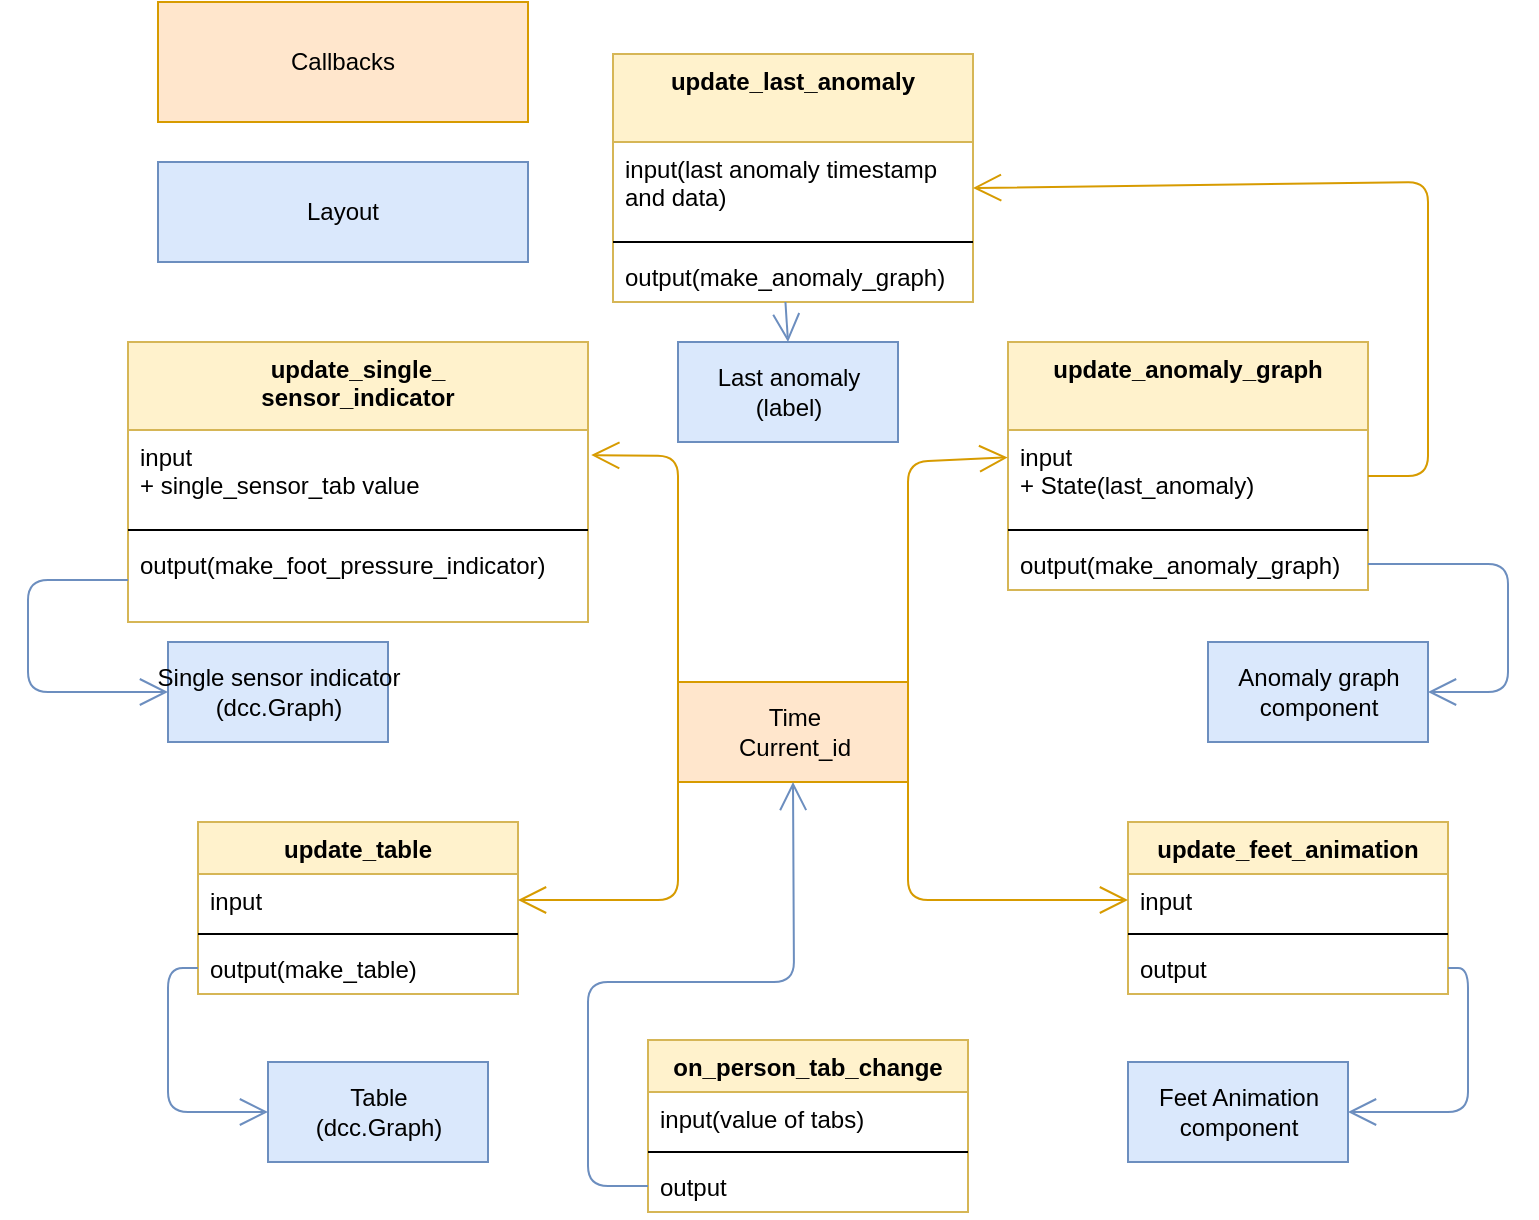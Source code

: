 <mxfile version="12.5.5" type="device"><diagram name="Page-1" id="929967ad-93f9-6ef4-fab6-5d389245f69c"><mxGraphModel dx="946" dy="584" grid="1" gridSize="10" guides="1" tooltips="1" connect="1" arrows="1" fold="1" page="1" pageScale="1.5" pageWidth="1169" pageHeight="826" background="none" math="0" shadow="0"><root><mxCell id="0" style=";html=1;"/><mxCell id="1" style=";html=1;" parent="0"/><mxCell id="TSOpIEAIxo5Q2BIK7X9O-1" value="Time&lt;br&gt;Current_id" style="html=1;fillColor=#ffe6cc;strokeColor=#d79b00;" parent="1" vertex="1"><mxGeometry x="725" y="670" width="115" height="50" as="geometry"/></mxCell><mxCell id="TSOpIEAIxo5Q2BIK7X9O-2" value="update_feet_animation" style="swimlane;fontStyle=1;align=center;verticalAlign=top;childLayout=stackLayout;horizontal=1;startSize=26;horizontalStack=0;resizeParent=1;resizeParentMax=0;resizeLast=0;collapsible=1;marginBottom=0;fillColor=#fff2cc;strokeColor=#d6b656;" parent="1" vertex="1"><mxGeometry x="950" y="740" width="160" height="86" as="geometry"/></mxCell><mxCell id="TSOpIEAIxo5Q2BIK7X9O-3" value="input" style="text;strokeColor=none;fillColor=none;align=left;verticalAlign=top;spacingLeft=4;spacingRight=4;overflow=hidden;rotatable=0;points=[[0,0.5],[1,0.5]];portConstraint=eastwest;" parent="TSOpIEAIxo5Q2BIK7X9O-2" vertex="1"><mxGeometry y="26" width="160" height="26" as="geometry"/></mxCell><mxCell id="TSOpIEAIxo5Q2BIK7X9O-4" value="" style="line;strokeWidth=1;fillColor=none;align=left;verticalAlign=middle;spacingTop=-1;spacingLeft=3;spacingRight=3;rotatable=0;labelPosition=right;points=[];portConstraint=eastwest;" parent="TSOpIEAIxo5Q2BIK7X9O-2" vertex="1"><mxGeometry y="52" width="160" height="8" as="geometry"/></mxCell><mxCell id="TSOpIEAIxo5Q2BIK7X9O-5" value="output" style="text;strokeColor=none;fillColor=none;align=left;verticalAlign=top;spacingLeft=4;spacingRight=4;overflow=hidden;rotatable=0;points=[[0,0.5],[1,0.5]];portConstraint=eastwest;" parent="TSOpIEAIxo5Q2BIK7X9O-2" vertex="1"><mxGeometry y="60" width="160" height="26" as="geometry"/></mxCell><mxCell id="TSOpIEAIxo5Q2BIK7X9O-6" value="" style="endArrow=open;endFill=1;endSize=12;html=1;exitX=1;exitY=1;exitDx=0;exitDy=0;entryX=0;entryY=0.5;entryDx=0;entryDy=0;fillColor=#ffe6cc;strokeColor=#d79b00;" parent="1" source="TSOpIEAIxo5Q2BIK7X9O-1" target="TSOpIEAIxo5Q2BIK7X9O-3" edge="1"><mxGeometry width="160" relative="1" as="geometry"><mxPoint x="880" y="600" as="sourcePoint"/><mxPoint x="1040" y="600" as="targetPoint"/><Array as="points"><mxPoint x="840" y="779"/></Array></mxGeometry></mxCell><mxCell id="TSOpIEAIxo5Q2BIK7X9O-7" value="Feet Animation &lt;br&gt;component" style="html=1;fillColor=#dae8fc;strokeColor=#6c8ebf;" parent="1" vertex="1"><mxGeometry x="950" y="860" width="110" height="50" as="geometry"/></mxCell><mxCell id="TSOpIEAIxo5Q2BIK7X9O-8" value="" style="endArrow=open;endFill=1;endSize=12;html=1;exitX=1;exitY=0.5;exitDx=0;exitDy=0;entryX=1;entryY=0.5;entryDx=0;entryDy=0;fillColor=#dae8fc;strokeColor=#6c8ebf;" parent="1" source="TSOpIEAIxo5Q2BIK7X9O-5" target="TSOpIEAIxo5Q2BIK7X9O-7" edge="1"><mxGeometry width="160" relative="1" as="geometry"><mxPoint x="1100" y="810" as="sourcePoint"/><mxPoint x="1260" y="810" as="targetPoint"/><Array as="points"><mxPoint x="1120" y="813"/><mxPoint x="1120" y="885"/></Array></mxGeometry></mxCell><mxCell id="TSOpIEAIxo5Q2BIK7X9O-9" value="update_table" style="swimlane;fontStyle=1;align=center;verticalAlign=top;childLayout=stackLayout;horizontal=1;startSize=26;horizontalStack=0;resizeParent=1;resizeParentMax=0;resizeLast=0;collapsible=1;marginBottom=0;fillColor=#fff2cc;strokeColor=#d6b656;" parent="1" vertex="1"><mxGeometry x="485" y="740" width="160" height="86" as="geometry"/></mxCell><mxCell id="TSOpIEAIxo5Q2BIK7X9O-10" value="input" style="text;strokeColor=none;fillColor=none;align=left;verticalAlign=top;spacingLeft=4;spacingRight=4;overflow=hidden;rotatable=0;points=[[0,0.5],[1,0.5]];portConstraint=eastwest;" parent="TSOpIEAIxo5Q2BIK7X9O-9" vertex="1"><mxGeometry y="26" width="160" height="26" as="geometry"/></mxCell><mxCell id="TSOpIEAIxo5Q2BIK7X9O-11" value="" style="line;strokeWidth=1;fillColor=none;align=left;verticalAlign=middle;spacingTop=-1;spacingLeft=3;spacingRight=3;rotatable=0;labelPosition=right;points=[];portConstraint=eastwest;" parent="TSOpIEAIxo5Q2BIK7X9O-9" vertex="1"><mxGeometry y="52" width="160" height="8" as="geometry"/></mxCell><mxCell id="TSOpIEAIxo5Q2BIK7X9O-12" value="output(make_table)" style="text;strokeColor=none;fillColor=none;align=left;verticalAlign=top;spacingLeft=4;spacingRight=4;overflow=hidden;rotatable=0;points=[[0,0.5],[1,0.5]];portConstraint=eastwest;" parent="TSOpIEAIxo5Q2BIK7X9O-9" vertex="1"><mxGeometry y="60" width="160" height="26" as="geometry"/></mxCell><mxCell id="TSOpIEAIxo5Q2BIK7X9O-14" value="Table&lt;br&gt;(dcc.Graph)" style="html=1;fillColor=#dae8fc;strokeColor=#6c8ebf;" parent="1" vertex="1"><mxGeometry x="520" y="860" width="110" height="50" as="geometry"/></mxCell><mxCell id="TSOpIEAIxo5Q2BIK7X9O-17" value="" style="endArrow=open;endFill=1;endSize=12;html=1;exitX=0;exitY=1;exitDx=0;exitDy=0;entryX=1;entryY=0.5;entryDx=0;entryDy=0;fillColor=#ffe6cc;strokeColor=#d79b00;" parent="1" source="TSOpIEAIxo5Q2BIK7X9O-1" target="TSOpIEAIxo5Q2BIK7X9O-10" edge="1"><mxGeometry width="160" relative="1" as="geometry"><mxPoint x="850" y="730" as="sourcePoint"/><mxPoint x="910" y="789" as="targetPoint"/><Array as="points"><mxPoint x="725" y="779"/></Array></mxGeometry></mxCell><mxCell id="TSOpIEAIxo5Q2BIK7X9O-18" value="" style="endArrow=open;endFill=1;endSize=12;html=1;exitX=0;exitY=0.5;exitDx=0;exitDy=0;entryX=0;entryY=0.5;entryDx=0;entryDy=0;fillColor=#dae8fc;strokeColor=#6c8ebf;" parent="1" source="TSOpIEAIxo5Q2BIK7X9O-12" target="TSOpIEAIxo5Q2BIK7X9O-14" edge="1"><mxGeometry width="160" relative="1" as="geometry"><mxPoint x="1070" y="823" as="sourcePoint"/><mxPoint x="1070" y="920.0" as="targetPoint"/><Array as="points"><mxPoint x="470" y="813"/><mxPoint x="470" y="885"/></Array></mxGeometry></mxCell><mxCell id="TSOpIEAIxo5Q2BIK7X9O-19" value="update_single_&#10;sensor_indicator&#10;" style="swimlane;fontStyle=1;align=center;verticalAlign=top;childLayout=stackLayout;horizontal=1;startSize=44;horizontalStack=0;resizeParent=1;resizeParentMax=0;resizeLast=0;collapsible=1;marginBottom=0;fillColor=#fff2cc;strokeColor=#d6b656;" parent="1" vertex="1"><mxGeometry x="450" y="500" width="230" height="140" as="geometry"/></mxCell><mxCell id="TSOpIEAIxo5Q2BIK7X9O-20" value="input&#10;+ single_sensor_tab value" style="text;strokeColor=none;fillColor=none;align=left;verticalAlign=top;spacingLeft=4;spacingRight=4;overflow=hidden;rotatable=0;points=[[0,0.5],[1,0.5]];portConstraint=eastwest;" parent="TSOpIEAIxo5Q2BIK7X9O-19" vertex="1"><mxGeometry y="44" width="230" height="46" as="geometry"/></mxCell><mxCell id="TSOpIEAIxo5Q2BIK7X9O-21" value="" style="line;strokeWidth=1;fillColor=none;align=left;verticalAlign=middle;spacingTop=-1;spacingLeft=3;spacingRight=3;rotatable=0;labelPosition=right;points=[];portConstraint=eastwest;" parent="TSOpIEAIxo5Q2BIK7X9O-19" vertex="1"><mxGeometry y="90" width="230" height="8" as="geometry"/></mxCell><mxCell id="TSOpIEAIxo5Q2BIK7X9O-22" value="output(make_foot_pressure_indicator)" style="text;strokeColor=none;fillColor=none;align=left;verticalAlign=top;spacingLeft=4;spacingRight=4;overflow=hidden;rotatable=0;points=[[0,0.5],[1,0.5]];portConstraint=eastwest;" parent="TSOpIEAIxo5Q2BIK7X9O-19" vertex="1"><mxGeometry y="98" width="230" height="42" as="geometry"/></mxCell><mxCell id="TSOpIEAIxo5Q2BIK7X9O-23" value="" style="endArrow=open;endFill=1;endSize=12;html=1;exitX=0;exitY=0;exitDx=0;exitDy=0;entryX=1.007;entryY=0.273;entryDx=0;entryDy=0;fillColor=#ffe6cc;strokeColor=#d79b00;entryPerimeter=0;" parent="1" source="TSOpIEAIxo5Q2BIK7X9O-1" target="TSOpIEAIxo5Q2BIK7X9O-20" edge="1"><mxGeometry width="160" relative="1" as="geometry"><mxPoint x="735" y="730" as="sourcePoint"/><mxPoint x="690" y="789" as="targetPoint"/><Array as="points"><mxPoint x="725" y="557"/></Array></mxGeometry></mxCell><mxCell id="6Gxf3Iba2lPIoK2cDAG5-1" value="update_anomaly_graph" style="swimlane;fontStyle=1;align=center;verticalAlign=top;childLayout=stackLayout;horizontal=1;startSize=44;horizontalStack=0;resizeParent=1;resizeParentMax=0;resizeLast=0;collapsible=1;marginBottom=0;fillColor=#fff2cc;strokeColor=#d6b656;" parent="1" vertex="1"><mxGeometry x="890" y="500" width="180" height="124" as="geometry"/></mxCell><mxCell id="6Gxf3Iba2lPIoK2cDAG5-2" value="input&#10;+ State(last_anomaly)" style="text;strokeColor=none;fillColor=none;align=left;verticalAlign=top;spacingLeft=4;spacingRight=4;overflow=hidden;rotatable=0;points=[[0,0.5],[1,0.5]];portConstraint=eastwest;" parent="6Gxf3Iba2lPIoK2cDAG5-1" vertex="1"><mxGeometry y="44" width="180" height="46" as="geometry"/></mxCell><mxCell id="6Gxf3Iba2lPIoK2cDAG5-3" value="" style="line;strokeWidth=1;fillColor=none;align=left;verticalAlign=middle;spacingTop=-1;spacingLeft=3;spacingRight=3;rotatable=0;labelPosition=right;points=[];portConstraint=eastwest;" parent="6Gxf3Iba2lPIoK2cDAG5-1" vertex="1"><mxGeometry y="90" width="180" height="8" as="geometry"/></mxCell><mxCell id="6Gxf3Iba2lPIoK2cDAG5-4" value="output(make_anomaly_graph)" style="text;strokeColor=none;fillColor=none;align=left;verticalAlign=top;spacingLeft=4;spacingRight=4;overflow=hidden;rotatable=0;points=[[0,0.5],[1,0.5]];portConstraint=eastwest;" parent="6Gxf3Iba2lPIoK2cDAG5-1" vertex="1"><mxGeometry y="98" width="180" height="26" as="geometry"/></mxCell><mxCell id="6Gxf3Iba2lPIoK2cDAG5-5" value="Single sensor indicator&lt;br&gt;(dcc.Graph)" style="html=1;fillColor=#dae8fc;strokeColor=#6c8ebf;" parent="1" vertex="1"><mxGeometry x="470" y="650" width="110" height="50" as="geometry"/></mxCell><mxCell id="6Gxf3Iba2lPIoK2cDAG5-6" value="on_person_tab_change" style="swimlane;fontStyle=1;align=center;verticalAlign=top;childLayout=stackLayout;horizontal=1;startSize=26;horizontalStack=0;resizeParent=1;resizeParentMax=0;resizeLast=0;collapsible=1;marginBottom=0;fillColor=#fff2cc;strokeColor=#d6b656;" parent="1" vertex="1"><mxGeometry x="710" y="849" width="160" height="86" as="geometry"/></mxCell><mxCell id="6Gxf3Iba2lPIoK2cDAG5-7" value="input(value of tabs)" style="text;strokeColor=none;fillColor=none;align=left;verticalAlign=top;spacingLeft=4;spacingRight=4;overflow=hidden;rotatable=0;points=[[0,0.5],[1,0.5]];portConstraint=eastwest;" parent="6Gxf3Iba2lPIoK2cDAG5-6" vertex="1"><mxGeometry y="26" width="160" height="26" as="geometry"/></mxCell><mxCell id="6Gxf3Iba2lPIoK2cDAG5-8" value="" style="line;strokeWidth=1;fillColor=none;align=left;verticalAlign=middle;spacingTop=-1;spacingLeft=3;spacingRight=3;rotatable=0;labelPosition=right;points=[];portConstraint=eastwest;" parent="6Gxf3Iba2lPIoK2cDAG5-6" vertex="1"><mxGeometry y="52" width="160" height="8" as="geometry"/></mxCell><mxCell id="6Gxf3Iba2lPIoK2cDAG5-9" value="output" style="text;strokeColor=none;fillColor=none;align=left;verticalAlign=top;spacingLeft=4;spacingRight=4;overflow=hidden;rotatable=0;points=[[0,0.5],[1,0.5]];portConstraint=eastwest;" parent="6Gxf3Iba2lPIoK2cDAG5-6" vertex="1"><mxGeometry y="60" width="160" height="26" as="geometry"/></mxCell><mxCell id="6Gxf3Iba2lPIoK2cDAG5-10" value="update_last_anomaly" style="swimlane;fontStyle=1;align=center;verticalAlign=top;childLayout=stackLayout;horizontal=1;startSize=44;horizontalStack=0;resizeParent=1;resizeParentMax=0;resizeLast=0;collapsible=1;marginBottom=0;fillColor=#fff2cc;strokeColor=#d6b656;" parent="1" vertex="1"><mxGeometry x="692.5" y="356" width="180" height="124" as="geometry"/></mxCell><mxCell id="6Gxf3Iba2lPIoK2cDAG5-11" value="input(last anomaly timestamp &#10;and data)" style="text;strokeColor=none;fillColor=none;align=left;verticalAlign=top;spacingLeft=4;spacingRight=4;overflow=hidden;rotatable=0;points=[[0,0.5],[1,0.5]];portConstraint=eastwest;" parent="6Gxf3Iba2lPIoK2cDAG5-10" vertex="1"><mxGeometry y="44" width="180" height="46" as="geometry"/></mxCell><mxCell id="6Gxf3Iba2lPIoK2cDAG5-12" value="" style="line;strokeWidth=1;fillColor=none;align=left;verticalAlign=middle;spacingTop=-1;spacingLeft=3;spacingRight=3;rotatable=0;labelPosition=right;points=[];portConstraint=eastwest;" parent="6Gxf3Iba2lPIoK2cDAG5-10" vertex="1"><mxGeometry y="90" width="180" height="8" as="geometry"/></mxCell><mxCell id="6Gxf3Iba2lPIoK2cDAG5-13" value="output(make_anomaly_graph)" style="text;strokeColor=none;fillColor=none;align=left;verticalAlign=top;spacingLeft=4;spacingRight=4;overflow=hidden;rotatable=0;points=[[0,0.5],[1,0.5]];portConstraint=eastwest;" parent="6Gxf3Iba2lPIoK2cDAG5-10" vertex="1"><mxGeometry y="98" width="180" height="26" as="geometry"/></mxCell><mxCell id="6Gxf3Iba2lPIoK2cDAG5-14" value="Last anomaly&lt;br&gt;(label)" style="html=1;fillColor=#dae8fc;strokeColor=#6c8ebf;" parent="1" vertex="1"><mxGeometry x="725" y="500" width="110" height="50" as="geometry"/></mxCell><mxCell id="6Gxf3Iba2lPIoK2cDAG5-15" value="Anomaly graph &lt;br&gt;component" style="html=1;fillColor=#dae8fc;strokeColor=#6c8ebf;" parent="1" vertex="1"><mxGeometry x="990" y="650" width="110" height="50" as="geometry"/></mxCell><mxCell id="6Gxf3Iba2lPIoK2cDAG5-16" value="" style="endArrow=open;endFill=1;endSize=12;html=1;exitX=1;exitY=0;exitDx=0;exitDy=0;entryX=-0.001;entryY=0.298;entryDx=0;entryDy=0;fillColor=#ffe6cc;strokeColor=#d79b00;entryPerimeter=0;" parent="1" source="TSOpIEAIxo5Q2BIK7X9O-1" target="6Gxf3Iba2lPIoK2cDAG5-2" edge="1"><mxGeometry width="160" relative="1" as="geometry"><mxPoint x="735" y="680" as="sourcePoint"/><mxPoint x="690" y="577" as="targetPoint"/><Array as="points"><mxPoint x="840" y="560"/></Array></mxGeometry></mxCell><mxCell id="6Gxf3Iba2lPIoK2cDAG5-17" value="" style="endArrow=open;endFill=1;endSize=12;html=1;exitX=1;exitY=0.5;exitDx=0;exitDy=0;fillColor=#ffe6cc;strokeColor=#d79b00;entryX=1;entryY=0.5;entryDx=0;entryDy=0;" parent="1" source="6Gxf3Iba2lPIoK2cDAG5-2" target="6Gxf3Iba2lPIoK2cDAG5-11" edge="1"><mxGeometry width="160" relative="1" as="geometry"><mxPoint x="850" y="680" as="sourcePoint"/><mxPoint x="870" y="410" as="targetPoint"/><Array as="points"><mxPoint x="1100" y="567"/><mxPoint x="1100" y="420"/></Array></mxGeometry></mxCell><mxCell id="6Gxf3Iba2lPIoK2cDAG5-18" value="" style="endArrow=open;endFill=1;endSize=12;html=1;exitX=0.479;exitY=1;exitDx=0;exitDy=0;entryX=0.5;entryY=0;entryDx=0;entryDy=0;fillColor=#dae8fc;strokeColor=#6c8ebf;exitPerimeter=0;" parent="1" source="6Gxf3Iba2lPIoK2cDAG5-13" target="6Gxf3Iba2lPIoK2cDAG5-14" edge="1"><mxGeometry width="160" relative="1" as="geometry"><mxPoint x="495" y="823.0" as="sourcePoint"/><mxPoint x="530" y="895.0" as="targetPoint"/><Array as="points"/></mxGeometry></mxCell><mxCell id="6Gxf3Iba2lPIoK2cDAG5-19" value="" style="endArrow=open;endFill=1;endSize=12;html=1;exitX=0;exitY=0.5;exitDx=0;exitDy=0;entryX=0;entryY=0.5;entryDx=0;entryDy=0;fillColor=#dae8fc;strokeColor=#6c8ebf;" parent="1" source="TSOpIEAIxo5Q2BIK7X9O-22" target="6Gxf3Iba2lPIoK2cDAG5-5" edge="1"><mxGeometry width="160" relative="1" as="geometry"><mxPoint x="495" y="823.0" as="sourcePoint"/><mxPoint x="530" y="895.0" as="targetPoint"/><Array as="points"><mxPoint x="400" y="619"/><mxPoint x="400" y="675"/></Array></mxGeometry></mxCell><mxCell id="6Gxf3Iba2lPIoK2cDAG5-20" value="" style="endArrow=open;endFill=1;endSize=12;html=1;exitX=1;exitY=0.5;exitDx=0;exitDy=0;entryX=1;entryY=0.5;entryDx=0;entryDy=0;fillColor=#dae8fc;strokeColor=#6c8ebf;" parent="1" source="6Gxf3Iba2lPIoK2cDAG5-4" target="6Gxf3Iba2lPIoK2cDAG5-15" edge="1"><mxGeometry width="160" relative="1" as="geometry"><mxPoint x="460" y="629" as="sourcePoint"/><mxPoint x="480" y="685" as="targetPoint"/><Array as="points"><mxPoint x="1140" y="611"/><mxPoint x="1140" y="675"/></Array></mxGeometry></mxCell><mxCell id="6Gxf3Iba2lPIoK2cDAG5-21" value="" style="endArrow=open;endFill=1;endSize=12;html=1;exitX=0;exitY=0.5;exitDx=0;exitDy=0;entryX=0.5;entryY=1;entryDx=0;entryDy=0;fillColor=#dae8fc;strokeColor=#6c8ebf;" parent="1" source="6Gxf3Iba2lPIoK2cDAG5-9" target="TSOpIEAIxo5Q2BIK7X9O-1" edge="1"><mxGeometry width="160" relative="1" as="geometry"><mxPoint x="495" y="823.0" as="sourcePoint"/><mxPoint x="530" y="895.0" as="targetPoint"/><Array as="points"><mxPoint x="680" y="922"/><mxPoint x="680" y="820"/><mxPoint x="783" y="820"/></Array></mxGeometry></mxCell><mxCell id="6Gxf3Iba2lPIoK2cDAG5-22" value="Callbacks" style="rounded=0;whiteSpace=wrap;html=1;fillColor=#ffe6cc;strokeColor=#d79b00;" parent="1" vertex="1"><mxGeometry x="465" y="330" width="185" height="60" as="geometry"/></mxCell><mxCell id="6Gxf3Iba2lPIoK2cDAG5-23" value="Layout" style="rounded=0;whiteSpace=wrap;html=1;fillColor=#dae8fc;strokeColor=#6c8ebf;" parent="1" vertex="1"><mxGeometry x="465" y="410" width="185" height="50" as="geometry"/></mxCell></root></mxGraphModel></diagram></mxfile>